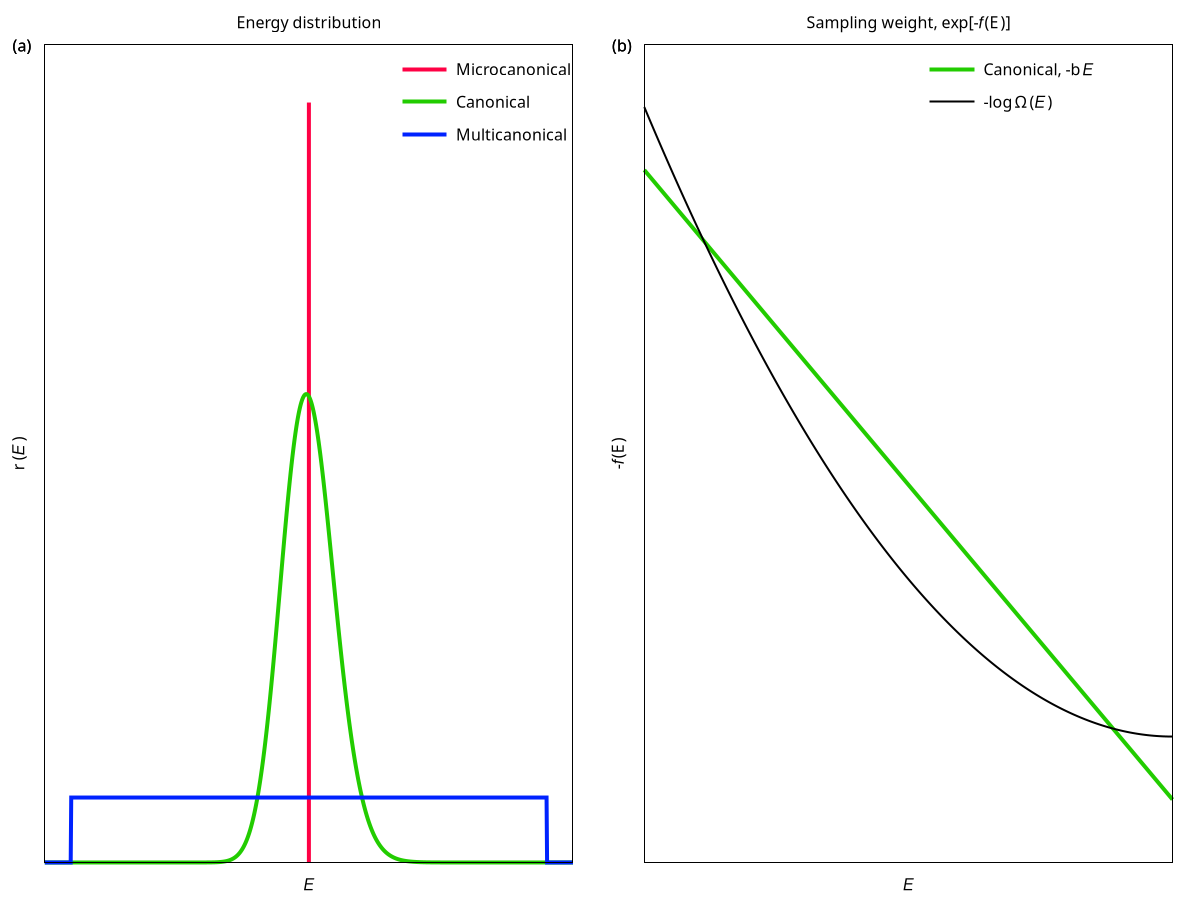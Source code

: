unset multiplot
reset
set terminal push

set encoding cp1250 # make minus sign longer
#set encoding iso_8859_1
set terminal postscript enhanced font "Arial, 12" size 10, 3.5
set output "ens.ps"

set style line 1 lc rgb "#ff0044" lt 1 lw 4.0
set style line 2 lc rgb "#22cc00" lt 2 lw 4.0
set style line 3 lc rgb "#0022ff" lt 4 lw 4.0
set style line 4 lc rgb "#000000" lt 1 lw 2.0

# draw a gamma distribution
n = 100;
p(x) = exp(-x-lgamma(n))*x**(n-1);
a = 10;
b = 190;
flat(x) = ((x>a && x < b) ? 1.0/(b - a) : 0.0);

dx = 0.01
dy = 0.05

set label 1 "(a)" at screen dx, 1-dy
set label 2 "(b)" at screen .5+dx, 1-dy

set tmargin 2

set multiplot
set size 0.5, 1.0
set origin 0.0, 0.0

unset xtics
unset ytics
set xlabel "{/Arial-Italic E}"
set ylabel "{/Symbol-Oblique r}&{/=8 .}({/Arial-Italic E}&{/=8 .})"
set samples 1000

set key Left reverse spacing 1.5 width -2

set title "Energy distribution" offset 0, -0.5

set parametric
set trange [0:1]
set yrange [0:0.07]

plot 100, 0.065*t       ls 1 t "Microcanonical", \
     t*200,p(t*200)     ls 2 t "Canonical", \
     t*200,flat(t*200)  ls 3 t "Multicanonical"


set origin 0.5, 0.0

set title "Sampling weight, exp[-{/Arial-Italic f}{/=6 &.}(E{/=6 &.})]"

set ylabel "-{/Arial-Italic f}{/=6 &.}(E{/=6 &.})"

set xrange [0:1]
set yrange [-0.2:1.1]

# {\303} is the hat ^,  ~{}{}

set key width -6

plot 1 - t, t - .1    ls 2 t 'Canonical, -{/Symbol-Oblique b}{/=6 &.}{/Arial-Italic E}', \
     "ens.txt" u 1:2  w lp ls 3 t 'Multicanonical, -log{/=6 &.}~{/Symbol W}{/=8{.8\^}}{/=6 &.}({/Arial-Italic E}{/=6 &.})', \
     1 - t, t * t     ls 4 t '-log{/=6 &.}{/Symbol W}{/=6 &.}({/Arial-Italic E}{/=6 &.})'

unset multiplot

unset output

#set terminal windows enhanced
set terminal pop
reset



